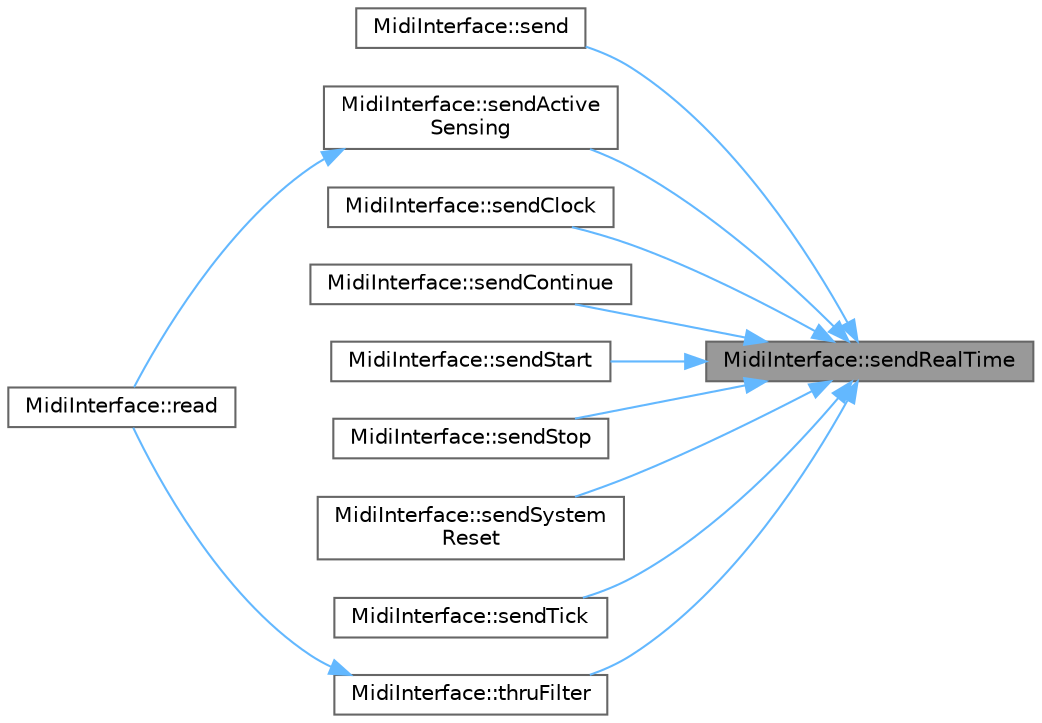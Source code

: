 digraph "MidiInterface::sendRealTime"
{
 // LATEX_PDF_SIZE
  bgcolor="transparent";
  edge [fontname=Helvetica,fontsize=10,labelfontname=Helvetica,labelfontsize=10];
  node [fontname=Helvetica,fontsize=10,shape=box,height=0.2,width=0.4];
  rankdir="RL";
  Node1 [id="Node000001",label="MidiInterface::sendRealTime",height=0.2,width=0.4,color="gray40", fillcolor="grey60", style="filled", fontcolor="black",tooltip="Send a Real Time (one byte) message."];
  Node1 -> Node2 [id="edge1_Node000001_Node000002",dir="back",color="steelblue1",style="solid",tooltip=" "];
  Node2 [id="Node000002",label="MidiInterface::send",height=0.2,width=0.4,color="grey40", fillcolor="white", style="filled",URL="$d7/db2/group__output_ga58454de7d3ee8ee824f955c805151ad2.html#ga58454de7d3ee8ee824f955c805151ad2",tooltip="Generate and send a MIDI message from the values given."];
  Node1 -> Node3 [id="edge2_Node000001_Node000003",dir="back",color="steelblue1",style="solid",tooltip=" "];
  Node3 [id="Node000003",label="MidiInterface::sendActive\lSensing",height=0.2,width=0.4,color="grey40", fillcolor="white", style="filled",URL="$df/d6a/class_midi_interface_aca0268305122b38298c5e3f4992f923e.html#aca0268305122b38298c5e3f4992f923e",tooltip=" "];
  Node3 -> Node4 [id="edge3_Node000003_Node000004",dir="back",color="steelblue1",style="solid",tooltip=" "];
  Node4 [id="Node000004",label="MidiInterface::read",height=0.2,width=0.4,color="grey40", fillcolor="white", style="filled",URL="$dc/df1/group__input_gac7da892409239a434deff28b5d5cedbe.html#gac7da892409239a434deff28b5d5cedbe",tooltip="Read messages on a specified channel."];
  Node1 -> Node5 [id="edge4_Node000001_Node000005",dir="back",color="steelblue1",style="solid",tooltip=" "];
  Node5 [id="Node000005",label="MidiInterface::sendClock",height=0.2,width=0.4,color="grey40", fillcolor="white", style="filled",URL="$df/d6a/class_midi_interface_a6294215995f743679b4d15536cb9b0cf.html#a6294215995f743679b4d15536cb9b0cf",tooltip=" "];
  Node1 -> Node6 [id="edge5_Node000001_Node000006",dir="back",color="steelblue1",style="solid",tooltip=" "];
  Node6 [id="Node000006",label="MidiInterface::sendContinue",height=0.2,width=0.4,color="grey40", fillcolor="white", style="filled",URL="$df/d6a/class_midi_interface_a7cb85663c319568f24dab2fa9e00bb51.html#a7cb85663c319568f24dab2fa9e00bb51",tooltip=" "];
  Node1 -> Node7 [id="edge6_Node000001_Node000007",dir="back",color="steelblue1",style="solid",tooltip=" "];
  Node7 [id="Node000007",label="MidiInterface::sendStart",height=0.2,width=0.4,color="grey40", fillcolor="white", style="filled",URL="$df/d6a/class_midi_interface_a21bc543581b50f0af2cab15c83192c8d.html#a21bc543581b50f0af2cab15c83192c8d",tooltip=" "];
  Node1 -> Node8 [id="edge7_Node000001_Node000008",dir="back",color="steelblue1",style="solid",tooltip=" "];
  Node8 [id="Node000008",label="MidiInterface::sendStop",height=0.2,width=0.4,color="grey40", fillcolor="white", style="filled",URL="$df/d6a/class_midi_interface_a00fc8da28083fc9dc7814965f2dee700.html#a00fc8da28083fc9dc7814965f2dee700",tooltip=" "];
  Node1 -> Node9 [id="edge8_Node000001_Node000009",dir="back",color="steelblue1",style="solid",tooltip=" "];
  Node9 [id="Node000009",label="MidiInterface::sendSystem\lReset",height=0.2,width=0.4,color="grey40", fillcolor="white", style="filled",URL="$df/d6a/class_midi_interface_a4b2302bf337a4b59ceb2aaa54c6365d4.html#a4b2302bf337a4b59ceb2aaa54c6365d4",tooltip=" "];
  Node1 -> Node10 [id="edge9_Node000001_Node000010",dir="back",color="steelblue1",style="solid",tooltip=" "];
  Node10 [id="Node000010",label="MidiInterface::sendTick",height=0.2,width=0.4,color="grey40", fillcolor="white", style="filled",URL="$df/d6a/class_midi_interface_a048fe4d5ef9c51b00649f17cbf885ff7.html#a048fe4d5ef9c51b00649f17cbf885ff7",tooltip=" "];
  Node1 -> Node11 [id="edge10_Node000001_Node000011",dir="back",color="steelblue1",style="solid",tooltip=" "];
  Node11 [id="Node000011",label="MidiInterface::thruFilter",height=0.2,width=0.4,color="grey40", fillcolor="white", style="filled",URL="$df/d6a/class_midi_interface_a8405cc7229e4eab30520ae005ec79e10.html#a8405cc7229e4eab30520ae005ec79e10",tooltip=" "];
  Node11 -> Node4 [id="edge11_Node000011_Node000004",dir="back",color="steelblue1",style="solid",tooltip=" "];
}
